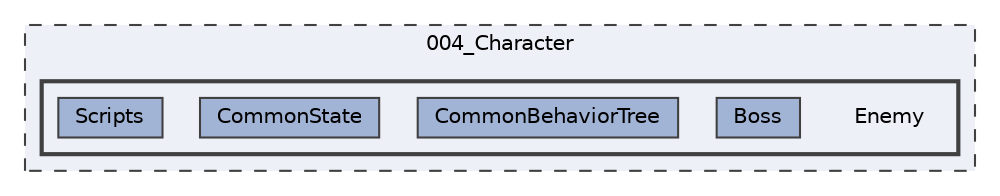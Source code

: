 digraph "004_Character/Enemy"
{
 // LATEX_PDF_SIZE
  bgcolor="transparent";
  edge [fontname=Helvetica,fontsize=10,labelfontname=Helvetica,labelfontsize=10];
  node [fontname=Helvetica,fontsize=10,shape=box,height=0.2,width=0.4];
  compound=true
  subgraph clusterdir_9db0231fa98a2194c1a027d2b5a55f8d {
    graph [ bgcolor="#edf0f7", pencolor="grey25", label="004_Character", fontname=Helvetica,fontsize=10 style="filled,dashed", URL="dir_9db0231fa98a2194c1a027d2b5a55f8d.html",tooltip=""]
  subgraph clusterdir_47a9795922ab6cd90504fbb3d4cb8f79 {
    graph [ bgcolor="#edf0f7", pencolor="grey25", label="", fontname=Helvetica,fontsize=10 style="filled,bold", URL="dir_47a9795922ab6cd90504fbb3d4cb8f79.html",tooltip=""]
    dir_47a9795922ab6cd90504fbb3d4cb8f79 [shape=plaintext, label="Enemy"];
  dir_51d49b3fdc14036b896745477c8f57bd [label="Boss", fillcolor="#a2b4d6", color="grey25", style="filled", URL="dir_51d49b3fdc14036b896745477c8f57bd.html",tooltip=""];
  dir_8b6c7b1a9edb94e025f88ec2d3912382 [label="CommonBehaviorTree", fillcolor="#a2b4d6", color="grey25", style="filled", URL="dir_8b6c7b1a9edb94e025f88ec2d3912382.html",tooltip=""];
  dir_0f929ad3e3d518b6d4353d48b2a58a28 [label="CommonState", fillcolor="#a2b4d6", color="grey25", style="filled", URL="dir_0f929ad3e3d518b6d4353d48b2a58a28.html",tooltip=""];
  dir_b2df18e7e23d62198b6937a841708162 [label="Scripts", fillcolor="#a2b4d6", color="grey25", style="filled", URL="dir_b2df18e7e23d62198b6937a841708162.html",tooltip=""];
  }
  }
}
